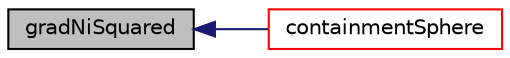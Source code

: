 digraph "gradNiSquared"
{
  bgcolor="transparent";
  edge [fontname="Helvetica",fontsize="10",labelfontname="Helvetica",labelfontsize="10"];
  node [fontname="Helvetica",fontsize="10",shape=record];
  rankdir="LR";
  Node1 [label="gradNiSquared",height=0.2,width=0.4,color="black", fillcolor="grey75", style="filled", fontcolor="black"];
  Node1 -> Node2 [dir="back",color="midnightblue",fontsize="10",style="solid",fontname="Helvetica"];
  Node2 [label="containmentSphere",height=0.2,width=0.4,color="red",URL="$a02575.html#a98235773e9056665aabcb40cb3b9110c",tooltip="Return (min)containment sphere, i.e. the smallest sphere with. "];
}
